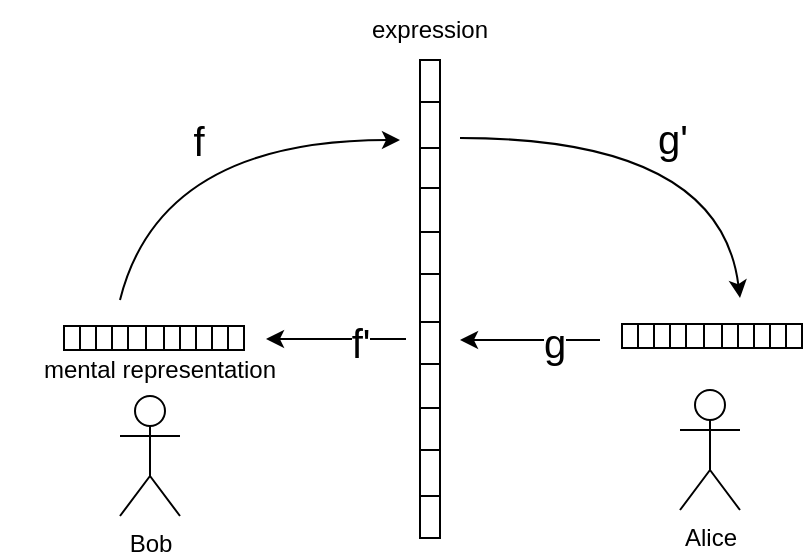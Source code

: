 <mxfile version="20.3.0" type="device"><diagram id="FckUUGZFIpe0BJpp-itZ" name="Page-1"><mxGraphModel dx="1369" dy="852" grid="1" gridSize="10" guides="1" tooltips="1" connect="1" arrows="1" fold="1" page="1" pageScale="1" pageWidth="827" pageHeight="1169" math="0" shadow="0"><root><mxCell id="0"/><mxCell id="1" parent="0"/><mxCell id="ZXqOkZ6jMhmiI_bJz3Up-1" value="Bob" style="shape=umlActor;verticalLabelPosition=bottom;verticalAlign=top;html=1;outlineConnect=0;" vertex="1" parent="1"><mxGeometry x="280" y="388" width="30" height="60" as="geometry"/></mxCell><mxCell id="ZXqOkZ6jMhmiI_bJz3Up-2" value="Alice" style="shape=umlActor;verticalLabelPosition=bottom;verticalAlign=top;html=1;outlineConnect=0;" vertex="1" parent="1"><mxGeometry x="560" y="385" width="30" height="60" as="geometry"/></mxCell><mxCell id="ZXqOkZ6jMhmiI_bJz3Up-3" value="" style="shape=table;html=1;whiteSpace=wrap;startSize=0;container=1;collapsible=0;childLayout=tableLayout;" vertex="1" parent="1"><mxGeometry x="430" y="220" width="10" height="239" as="geometry"/></mxCell><mxCell id="ZXqOkZ6jMhmiI_bJz3Up-30" style="shape=tableRow;horizontal=0;startSize=0;swimlaneHead=0;swimlaneBody=0;top=0;left=0;bottom=0;right=0;collapsible=0;dropTarget=0;fillColor=none;points=[[0,0.5],[1,0.5]];portConstraint=eastwest;" vertex="1" parent="ZXqOkZ6jMhmiI_bJz3Up-3"><mxGeometry width="10" height="21" as="geometry"/></mxCell><mxCell id="ZXqOkZ6jMhmiI_bJz3Up-31" style="shape=partialRectangle;html=1;whiteSpace=wrap;connectable=0;fillColor=none;top=0;left=0;bottom=0;right=0;overflow=hidden;" vertex="1" parent="ZXqOkZ6jMhmiI_bJz3Up-30"><mxGeometry width="10" height="21" as="geometry"><mxRectangle width="10" height="21" as="alternateBounds"/></mxGeometry></mxCell><mxCell id="ZXqOkZ6jMhmiI_bJz3Up-28" style="shape=tableRow;horizontal=0;startSize=0;swimlaneHead=0;swimlaneBody=0;top=0;left=0;bottom=0;right=0;collapsible=0;dropTarget=0;fillColor=none;points=[[0,0.5],[1,0.5]];portConstraint=eastwest;" vertex="1" parent="ZXqOkZ6jMhmiI_bJz3Up-3"><mxGeometry y="21" width="10" height="23" as="geometry"/></mxCell><mxCell id="ZXqOkZ6jMhmiI_bJz3Up-29" style="shape=partialRectangle;html=1;whiteSpace=wrap;connectable=0;fillColor=none;top=0;left=0;bottom=0;right=0;overflow=hidden;" vertex="1" parent="ZXqOkZ6jMhmiI_bJz3Up-28"><mxGeometry width="10" height="23" as="geometry"><mxRectangle width="10" height="23" as="alternateBounds"/></mxGeometry></mxCell><mxCell id="ZXqOkZ6jMhmiI_bJz3Up-26" style="shape=tableRow;horizontal=0;startSize=0;swimlaneHead=0;swimlaneBody=0;top=0;left=0;bottom=0;right=0;collapsible=0;dropTarget=0;fillColor=none;points=[[0,0.5],[1,0.5]];portConstraint=eastwest;" vertex="1" parent="ZXqOkZ6jMhmiI_bJz3Up-3"><mxGeometry y="44" width="10" height="20" as="geometry"/></mxCell><mxCell id="ZXqOkZ6jMhmiI_bJz3Up-27" style="shape=partialRectangle;html=1;whiteSpace=wrap;connectable=0;fillColor=none;top=0;left=0;bottom=0;right=0;overflow=hidden;" vertex="1" parent="ZXqOkZ6jMhmiI_bJz3Up-26"><mxGeometry width="10" height="20" as="geometry"><mxRectangle width="10" height="20" as="alternateBounds"/></mxGeometry></mxCell><mxCell id="ZXqOkZ6jMhmiI_bJz3Up-24" style="shape=tableRow;horizontal=0;startSize=0;swimlaneHead=0;swimlaneBody=0;top=0;left=0;bottom=0;right=0;collapsible=0;dropTarget=0;fillColor=none;points=[[0,0.5],[1,0.5]];portConstraint=eastwest;" vertex="1" parent="ZXqOkZ6jMhmiI_bJz3Up-3"><mxGeometry y="64" width="10" height="22" as="geometry"/></mxCell><mxCell id="ZXqOkZ6jMhmiI_bJz3Up-25" style="shape=partialRectangle;html=1;whiteSpace=wrap;connectable=0;fillColor=none;top=0;left=0;bottom=0;right=0;overflow=hidden;" vertex="1" parent="ZXqOkZ6jMhmiI_bJz3Up-24"><mxGeometry width="10" height="22" as="geometry"><mxRectangle width="10" height="22" as="alternateBounds"/></mxGeometry></mxCell><mxCell id="ZXqOkZ6jMhmiI_bJz3Up-22" style="shape=tableRow;horizontal=0;startSize=0;swimlaneHead=0;swimlaneBody=0;top=0;left=0;bottom=0;right=0;collapsible=0;dropTarget=0;fillColor=none;points=[[0,0.5],[1,0.5]];portConstraint=eastwest;" vertex="1" parent="ZXqOkZ6jMhmiI_bJz3Up-3"><mxGeometry y="86" width="10" height="21" as="geometry"/></mxCell><mxCell id="ZXqOkZ6jMhmiI_bJz3Up-23" style="shape=partialRectangle;html=1;whiteSpace=wrap;connectable=0;fillColor=none;top=0;left=0;bottom=0;right=0;overflow=hidden;" vertex="1" parent="ZXqOkZ6jMhmiI_bJz3Up-22"><mxGeometry width="10" height="21" as="geometry"><mxRectangle width="10" height="21" as="alternateBounds"/></mxGeometry></mxCell><mxCell id="ZXqOkZ6jMhmiI_bJz3Up-20" style="shape=tableRow;horizontal=0;startSize=0;swimlaneHead=0;swimlaneBody=0;top=0;left=0;bottom=0;right=0;collapsible=0;dropTarget=0;fillColor=none;points=[[0,0.5],[1,0.5]];portConstraint=eastwest;" vertex="1" parent="ZXqOkZ6jMhmiI_bJz3Up-3"><mxGeometry y="107" width="10" height="24" as="geometry"/></mxCell><mxCell id="ZXqOkZ6jMhmiI_bJz3Up-21" style="shape=partialRectangle;html=1;whiteSpace=wrap;connectable=0;fillColor=none;top=0;left=0;bottom=0;right=0;overflow=hidden;" vertex="1" parent="ZXqOkZ6jMhmiI_bJz3Up-20"><mxGeometry width="10" height="24" as="geometry"><mxRectangle width="10" height="24" as="alternateBounds"/></mxGeometry></mxCell><mxCell id="ZXqOkZ6jMhmiI_bJz3Up-18" style="shape=tableRow;horizontal=0;startSize=0;swimlaneHead=0;swimlaneBody=0;top=0;left=0;bottom=0;right=0;collapsible=0;dropTarget=0;fillColor=none;points=[[0,0.5],[1,0.5]];portConstraint=eastwest;" vertex="1" parent="ZXqOkZ6jMhmiI_bJz3Up-3"><mxGeometry y="131" width="10" height="21" as="geometry"/></mxCell><mxCell id="ZXqOkZ6jMhmiI_bJz3Up-19" style="shape=partialRectangle;html=1;whiteSpace=wrap;connectable=0;fillColor=none;top=0;left=0;bottom=0;right=0;overflow=hidden;" vertex="1" parent="ZXqOkZ6jMhmiI_bJz3Up-18"><mxGeometry width="10" height="21" as="geometry"><mxRectangle width="10" height="21" as="alternateBounds"/></mxGeometry></mxCell><mxCell id="ZXqOkZ6jMhmiI_bJz3Up-16" style="shape=tableRow;horizontal=0;startSize=0;swimlaneHead=0;swimlaneBody=0;top=0;left=0;bottom=0;right=0;collapsible=0;dropTarget=0;fillColor=none;points=[[0,0.5],[1,0.5]];portConstraint=eastwest;" vertex="1" parent="ZXqOkZ6jMhmiI_bJz3Up-3"><mxGeometry y="152" width="10" height="22" as="geometry"/></mxCell><mxCell id="ZXqOkZ6jMhmiI_bJz3Up-17" style="shape=partialRectangle;html=1;whiteSpace=wrap;connectable=0;fillColor=none;top=0;left=0;bottom=0;right=0;overflow=hidden;" vertex="1" parent="ZXqOkZ6jMhmiI_bJz3Up-16"><mxGeometry width="10" height="22" as="geometry"><mxRectangle width="10" height="22" as="alternateBounds"/></mxGeometry></mxCell><mxCell id="ZXqOkZ6jMhmiI_bJz3Up-4" value="" style="shape=tableRow;horizontal=0;startSize=0;swimlaneHead=0;swimlaneBody=0;top=0;left=0;bottom=0;right=0;collapsible=0;dropTarget=0;fillColor=none;points=[[0,0.5],[1,0.5]];portConstraint=eastwest;" vertex="1" parent="ZXqOkZ6jMhmiI_bJz3Up-3"><mxGeometry y="174" width="10" height="21" as="geometry"/></mxCell><mxCell id="ZXqOkZ6jMhmiI_bJz3Up-5" value="" style="shape=partialRectangle;html=1;whiteSpace=wrap;connectable=0;fillColor=none;top=0;left=0;bottom=0;right=0;overflow=hidden;" vertex="1" parent="ZXqOkZ6jMhmiI_bJz3Up-4"><mxGeometry width="10" height="21" as="geometry"><mxRectangle width="10" height="21" as="alternateBounds"/></mxGeometry></mxCell><mxCell id="ZXqOkZ6jMhmiI_bJz3Up-8" value="" style="shape=tableRow;horizontal=0;startSize=0;swimlaneHead=0;swimlaneBody=0;top=0;left=0;bottom=0;right=0;collapsible=0;dropTarget=0;fillColor=none;points=[[0,0.5],[1,0.5]];portConstraint=eastwest;" vertex="1" parent="ZXqOkZ6jMhmiI_bJz3Up-3"><mxGeometry y="195" width="10" height="23" as="geometry"/></mxCell><mxCell id="ZXqOkZ6jMhmiI_bJz3Up-9" value="" style="shape=partialRectangle;html=1;whiteSpace=wrap;connectable=0;fillColor=none;top=0;left=0;bottom=0;right=0;overflow=hidden;" vertex="1" parent="ZXqOkZ6jMhmiI_bJz3Up-8"><mxGeometry width="10" height="23" as="geometry"><mxRectangle width="10" height="23" as="alternateBounds"/></mxGeometry></mxCell><mxCell id="ZXqOkZ6jMhmiI_bJz3Up-12" value="" style="shape=tableRow;horizontal=0;startSize=0;swimlaneHead=0;swimlaneBody=0;top=0;left=0;bottom=0;right=0;collapsible=0;dropTarget=0;fillColor=none;points=[[0,0.5],[1,0.5]];portConstraint=eastwest;" vertex="1" parent="ZXqOkZ6jMhmiI_bJz3Up-3"><mxGeometry y="218" width="10" height="21" as="geometry"/></mxCell><mxCell id="ZXqOkZ6jMhmiI_bJz3Up-13" value="" style="shape=partialRectangle;html=1;whiteSpace=wrap;connectable=0;fillColor=none;top=0;left=0;bottom=0;right=0;overflow=hidden;" vertex="1" parent="ZXqOkZ6jMhmiI_bJz3Up-12"><mxGeometry width="10" height="21" as="geometry"><mxRectangle width="10" height="21" as="alternateBounds"/></mxGeometry></mxCell><mxCell id="ZXqOkZ6jMhmiI_bJz3Up-35" value="" style="shape=table;html=1;whiteSpace=wrap;startSize=0;container=1;collapsible=0;childLayout=tableLayout;direction=south;flipV=0;flipH=1;" vertex="1" parent="1"><mxGeometry x="252" y="353" width="90" height="12" as="geometry"/></mxCell><mxCell id="ZXqOkZ6jMhmiI_bJz3Up-36" style="shape=tableRow;horizontal=0;startSize=0;swimlaneHead=0;swimlaneBody=0;top=0;left=0;bottom=0;right=0;collapsible=0;dropTarget=0;fillColor=none;points=[[0,0.5],[1,0.5]];portConstraint=eastwest;" vertex="1" parent="ZXqOkZ6jMhmiI_bJz3Up-35"><mxGeometry width="90" height="12" as="geometry"/></mxCell><mxCell id="ZXqOkZ6jMhmiI_bJz3Up-37" style="shape=partialRectangle;html=1;whiteSpace=wrap;connectable=0;fillColor=none;top=0;left=0;bottom=0;right=0;overflow=hidden;" vertex="1" parent="ZXqOkZ6jMhmiI_bJz3Up-36"><mxGeometry width="8" height="12" as="geometry"><mxRectangle width="8" height="12" as="alternateBounds"/></mxGeometry></mxCell><mxCell id="ZXqOkZ6jMhmiI_bJz3Up-58" style="shape=partialRectangle;html=1;whiteSpace=wrap;connectable=0;fillColor=none;top=0;left=0;bottom=0;right=0;overflow=hidden;" vertex="1" parent="ZXqOkZ6jMhmiI_bJz3Up-36"><mxGeometry x="8" width="8" height="12" as="geometry"><mxRectangle width="8" height="12" as="alternateBounds"/></mxGeometry></mxCell><mxCell id="ZXqOkZ6jMhmiI_bJz3Up-69" style="shape=partialRectangle;html=1;whiteSpace=wrap;connectable=0;fillColor=none;top=0;left=0;bottom=0;right=0;overflow=hidden;" vertex="1" parent="ZXqOkZ6jMhmiI_bJz3Up-36"><mxGeometry x="16" width="8" height="12" as="geometry"><mxRectangle width="8" height="12" as="alternateBounds"/></mxGeometry></mxCell><mxCell id="ZXqOkZ6jMhmiI_bJz3Up-80" style="shape=partialRectangle;html=1;whiteSpace=wrap;connectable=0;fillColor=none;top=0;left=0;bottom=0;right=0;overflow=hidden;" vertex="1" parent="ZXqOkZ6jMhmiI_bJz3Up-36"><mxGeometry x="24" width="8" height="12" as="geometry"><mxRectangle width="8" height="12" as="alternateBounds"/></mxGeometry></mxCell><mxCell id="ZXqOkZ6jMhmiI_bJz3Up-91" style="shape=partialRectangle;html=1;whiteSpace=wrap;connectable=0;fillColor=none;top=0;left=0;bottom=0;right=0;overflow=hidden;" vertex="1" parent="ZXqOkZ6jMhmiI_bJz3Up-36"><mxGeometry x="32" width="9" height="12" as="geometry"><mxRectangle width="9" height="12" as="alternateBounds"/></mxGeometry></mxCell><mxCell id="ZXqOkZ6jMhmiI_bJz3Up-102" style="shape=partialRectangle;html=1;whiteSpace=wrap;connectable=0;fillColor=none;top=0;left=0;bottom=0;right=0;overflow=hidden;" vertex="1" parent="ZXqOkZ6jMhmiI_bJz3Up-36"><mxGeometry x="41" width="9" height="12" as="geometry"><mxRectangle width="9" height="12" as="alternateBounds"/></mxGeometry></mxCell><mxCell id="ZXqOkZ6jMhmiI_bJz3Up-113" style="shape=partialRectangle;html=1;whiteSpace=wrap;connectable=0;fillColor=none;top=0;left=0;bottom=0;right=0;overflow=hidden;" vertex="1" parent="ZXqOkZ6jMhmiI_bJz3Up-36"><mxGeometry x="50" width="8" height="12" as="geometry"><mxRectangle width="8" height="12" as="alternateBounds"/></mxGeometry></mxCell><mxCell id="ZXqOkZ6jMhmiI_bJz3Up-124" style="shape=partialRectangle;html=1;whiteSpace=wrap;connectable=0;fillColor=none;top=0;left=0;bottom=0;right=0;overflow=hidden;" vertex="1" parent="ZXqOkZ6jMhmiI_bJz3Up-36"><mxGeometry x="58" width="8" height="12" as="geometry"><mxRectangle width="8" height="12" as="alternateBounds"/></mxGeometry></mxCell><mxCell id="ZXqOkZ6jMhmiI_bJz3Up-135" style="shape=partialRectangle;html=1;whiteSpace=wrap;connectable=0;fillColor=none;top=0;left=0;bottom=0;right=0;overflow=hidden;" vertex="1" parent="ZXqOkZ6jMhmiI_bJz3Up-36"><mxGeometry x="66" width="8" height="12" as="geometry"><mxRectangle width="8" height="12" as="alternateBounds"/></mxGeometry></mxCell><mxCell id="ZXqOkZ6jMhmiI_bJz3Up-146" style="shape=partialRectangle;html=1;whiteSpace=wrap;connectable=0;fillColor=none;top=0;left=0;bottom=0;right=0;overflow=hidden;" vertex="1" parent="ZXqOkZ6jMhmiI_bJz3Up-36"><mxGeometry x="74" width="8" height="12" as="geometry"><mxRectangle width="8" height="12" as="alternateBounds"/></mxGeometry></mxCell><mxCell id="ZXqOkZ6jMhmiI_bJz3Up-157" style="shape=partialRectangle;html=1;whiteSpace=wrap;connectable=0;fillColor=none;top=0;left=0;bottom=0;right=0;overflow=hidden;" vertex="1" parent="ZXqOkZ6jMhmiI_bJz3Up-36"><mxGeometry x="82" width="8" height="12" as="geometry"><mxRectangle width="8" height="12" as="alternateBounds"/></mxGeometry></mxCell><mxCell id="ZXqOkZ6jMhmiI_bJz3Up-168" value="" style="shape=table;html=1;whiteSpace=wrap;startSize=0;container=1;collapsible=0;childLayout=tableLayout;direction=south;flipV=0;flipH=1;" vertex="1" parent="1"><mxGeometry x="531" y="352" width="90" height="12" as="geometry"/></mxCell><mxCell id="ZXqOkZ6jMhmiI_bJz3Up-169" style="shape=tableRow;horizontal=0;startSize=0;swimlaneHead=0;swimlaneBody=0;top=0;left=0;bottom=0;right=0;collapsible=0;dropTarget=0;fillColor=none;points=[[0,0.5],[1,0.5]];portConstraint=eastwest;" vertex="1" parent="ZXqOkZ6jMhmiI_bJz3Up-168"><mxGeometry width="90" height="12" as="geometry"/></mxCell><mxCell id="ZXqOkZ6jMhmiI_bJz3Up-170" style="shape=partialRectangle;html=1;whiteSpace=wrap;connectable=0;fillColor=none;top=0;left=0;bottom=0;right=0;overflow=hidden;" vertex="1" parent="ZXqOkZ6jMhmiI_bJz3Up-169"><mxGeometry width="8" height="12" as="geometry"><mxRectangle width="8" height="12" as="alternateBounds"/></mxGeometry></mxCell><mxCell id="ZXqOkZ6jMhmiI_bJz3Up-171" style="shape=partialRectangle;html=1;whiteSpace=wrap;connectable=0;fillColor=none;top=0;left=0;bottom=0;right=0;overflow=hidden;" vertex="1" parent="ZXqOkZ6jMhmiI_bJz3Up-169"><mxGeometry x="8" width="8" height="12" as="geometry"><mxRectangle width="8" height="12" as="alternateBounds"/></mxGeometry></mxCell><mxCell id="ZXqOkZ6jMhmiI_bJz3Up-172" style="shape=partialRectangle;html=1;whiteSpace=wrap;connectable=0;fillColor=none;top=0;left=0;bottom=0;right=0;overflow=hidden;" vertex="1" parent="ZXqOkZ6jMhmiI_bJz3Up-169"><mxGeometry x="16" width="8" height="12" as="geometry"><mxRectangle width="8" height="12" as="alternateBounds"/></mxGeometry></mxCell><mxCell id="ZXqOkZ6jMhmiI_bJz3Up-173" style="shape=partialRectangle;html=1;whiteSpace=wrap;connectable=0;fillColor=none;top=0;left=0;bottom=0;right=0;overflow=hidden;" vertex="1" parent="ZXqOkZ6jMhmiI_bJz3Up-169"><mxGeometry x="24" width="8" height="12" as="geometry"><mxRectangle width="8" height="12" as="alternateBounds"/></mxGeometry></mxCell><mxCell id="ZXqOkZ6jMhmiI_bJz3Up-174" style="shape=partialRectangle;html=1;whiteSpace=wrap;connectable=0;fillColor=none;top=0;left=0;bottom=0;right=0;overflow=hidden;" vertex="1" parent="ZXqOkZ6jMhmiI_bJz3Up-169"><mxGeometry x="32" width="9" height="12" as="geometry"><mxRectangle width="9" height="12" as="alternateBounds"/></mxGeometry></mxCell><mxCell id="ZXqOkZ6jMhmiI_bJz3Up-175" style="shape=partialRectangle;html=1;whiteSpace=wrap;connectable=0;fillColor=none;top=0;left=0;bottom=0;right=0;overflow=hidden;" vertex="1" parent="ZXqOkZ6jMhmiI_bJz3Up-169"><mxGeometry x="41" width="9" height="12" as="geometry"><mxRectangle width="9" height="12" as="alternateBounds"/></mxGeometry></mxCell><mxCell id="ZXqOkZ6jMhmiI_bJz3Up-176" style="shape=partialRectangle;html=1;whiteSpace=wrap;connectable=0;fillColor=none;top=0;left=0;bottom=0;right=0;overflow=hidden;" vertex="1" parent="ZXqOkZ6jMhmiI_bJz3Up-169"><mxGeometry x="50" width="8" height="12" as="geometry"><mxRectangle width="8" height="12" as="alternateBounds"/></mxGeometry></mxCell><mxCell id="ZXqOkZ6jMhmiI_bJz3Up-177" style="shape=partialRectangle;html=1;whiteSpace=wrap;connectable=0;fillColor=none;top=0;left=0;bottom=0;right=0;overflow=hidden;" vertex="1" parent="ZXqOkZ6jMhmiI_bJz3Up-169"><mxGeometry x="58" width="8" height="12" as="geometry"><mxRectangle width="8" height="12" as="alternateBounds"/></mxGeometry></mxCell><mxCell id="ZXqOkZ6jMhmiI_bJz3Up-178" style="shape=partialRectangle;html=1;whiteSpace=wrap;connectable=0;fillColor=none;top=0;left=0;bottom=0;right=0;overflow=hidden;" vertex="1" parent="ZXqOkZ6jMhmiI_bJz3Up-169"><mxGeometry x="66" width="8" height="12" as="geometry"><mxRectangle width="8" height="12" as="alternateBounds"/></mxGeometry></mxCell><mxCell id="ZXqOkZ6jMhmiI_bJz3Up-179" style="shape=partialRectangle;html=1;whiteSpace=wrap;connectable=0;fillColor=none;top=0;left=0;bottom=0;right=0;overflow=hidden;" vertex="1" parent="ZXqOkZ6jMhmiI_bJz3Up-169"><mxGeometry x="74" width="8" height="12" as="geometry"><mxRectangle width="8" height="12" as="alternateBounds"/></mxGeometry></mxCell><mxCell id="ZXqOkZ6jMhmiI_bJz3Up-180" style="shape=partialRectangle;html=1;whiteSpace=wrap;connectable=0;fillColor=none;top=0;left=0;bottom=0;right=0;overflow=hidden;" vertex="1" parent="ZXqOkZ6jMhmiI_bJz3Up-169"><mxGeometry x="82" width="8" height="12" as="geometry"><mxRectangle width="8" height="12" as="alternateBounds"/></mxGeometry></mxCell><mxCell id="ZXqOkZ6jMhmiI_bJz3Up-182" value="f" style="curved=1;endArrow=classic;html=1;rounded=0;fontSize=20;" edge="1" parent="1"><mxGeometry width="50" height="50" relative="1" as="geometry"><mxPoint x="280" y="340" as="sourcePoint"/><mxPoint x="420" y="260" as="targetPoint"/><Array as="points"><mxPoint x="300" y="260"/></Array></mxGeometry></mxCell><mxCell id="ZXqOkZ6jMhmiI_bJz3Up-183" value="g'" style="curved=1;endArrow=classic;html=1;rounded=0;fontSize=20;" edge="1" parent="1"><mxGeometry width="50" height="50" relative="1" as="geometry"><mxPoint x="450" y="259" as="sourcePoint"/><mxPoint x="590" y="339" as="targetPoint"/><Array as="points"><mxPoint x="580" y="259"/></Array></mxGeometry></mxCell><mxCell id="ZXqOkZ6jMhmiI_bJz3Up-184" value="" style="endArrow=classic;html=1;rounded=0;fontSize=20;" edge="1" parent="1"><mxGeometry width="50" height="50" relative="1" as="geometry"><mxPoint x="520" y="360" as="sourcePoint"/><mxPoint x="450" y="360" as="targetPoint"/></mxGeometry></mxCell><mxCell id="ZXqOkZ6jMhmiI_bJz3Up-185" value="g" style="edgeLabel;html=1;align=center;verticalAlign=middle;resizable=0;points=[];fontSize=20;" vertex="1" connectable="0" parent="ZXqOkZ6jMhmiI_bJz3Up-184"><mxGeometry x="-0.343" y="1" relative="1" as="geometry"><mxPoint as="offset"/></mxGeometry></mxCell><mxCell id="ZXqOkZ6jMhmiI_bJz3Up-186" value="" style="endArrow=classic;html=1;rounded=0;fontSize=20;" edge="1" parent="1"><mxGeometry width="50" height="50" relative="1" as="geometry"><mxPoint x="423" y="359.5" as="sourcePoint"/><mxPoint x="353" y="359.5" as="targetPoint"/></mxGeometry></mxCell><mxCell id="ZXqOkZ6jMhmiI_bJz3Up-187" value="f'" style="edgeLabel;html=1;align=center;verticalAlign=middle;resizable=0;points=[];fontSize=20;" vertex="1" connectable="0" parent="ZXqOkZ6jMhmiI_bJz3Up-186"><mxGeometry x="-0.343" y="1" relative="1" as="geometry"><mxPoint as="offset"/></mxGeometry></mxCell><mxCell id="ZXqOkZ6jMhmiI_bJz3Up-188" value="expression" style="text;html=1;strokeColor=none;fillColor=none;align=center;verticalAlign=middle;whiteSpace=wrap;rounded=0;fontSize=12;" vertex="1" parent="1"><mxGeometry x="405" y="190" width="60" height="30" as="geometry"/></mxCell><mxCell id="ZXqOkZ6jMhmiI_bJz3Up-189" value="mental representation" style="text;html=1;strokeColor=none;fillColor=none;align=center;verticalAlign=middle;whiteSpace=wrap;rounded=0;fontSize=12;" vertex="1" parent="1"><mxGeometry x="220" y="360" width="160" height="30" as="geometry"/></mxCell></root></mxGraphModel></diagram></mxfile>